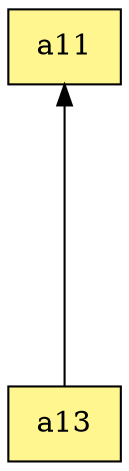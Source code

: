 digraph G {
rankdir=BT;ranksep="2.0";
"a11" [shape=record,fillcolor=khaki1,style=filled,label="{a11}"];
"a13" [shape=record,fillcolor=khaki1,style=filled,label="{a13}"];
"a13" -> "a11"
}